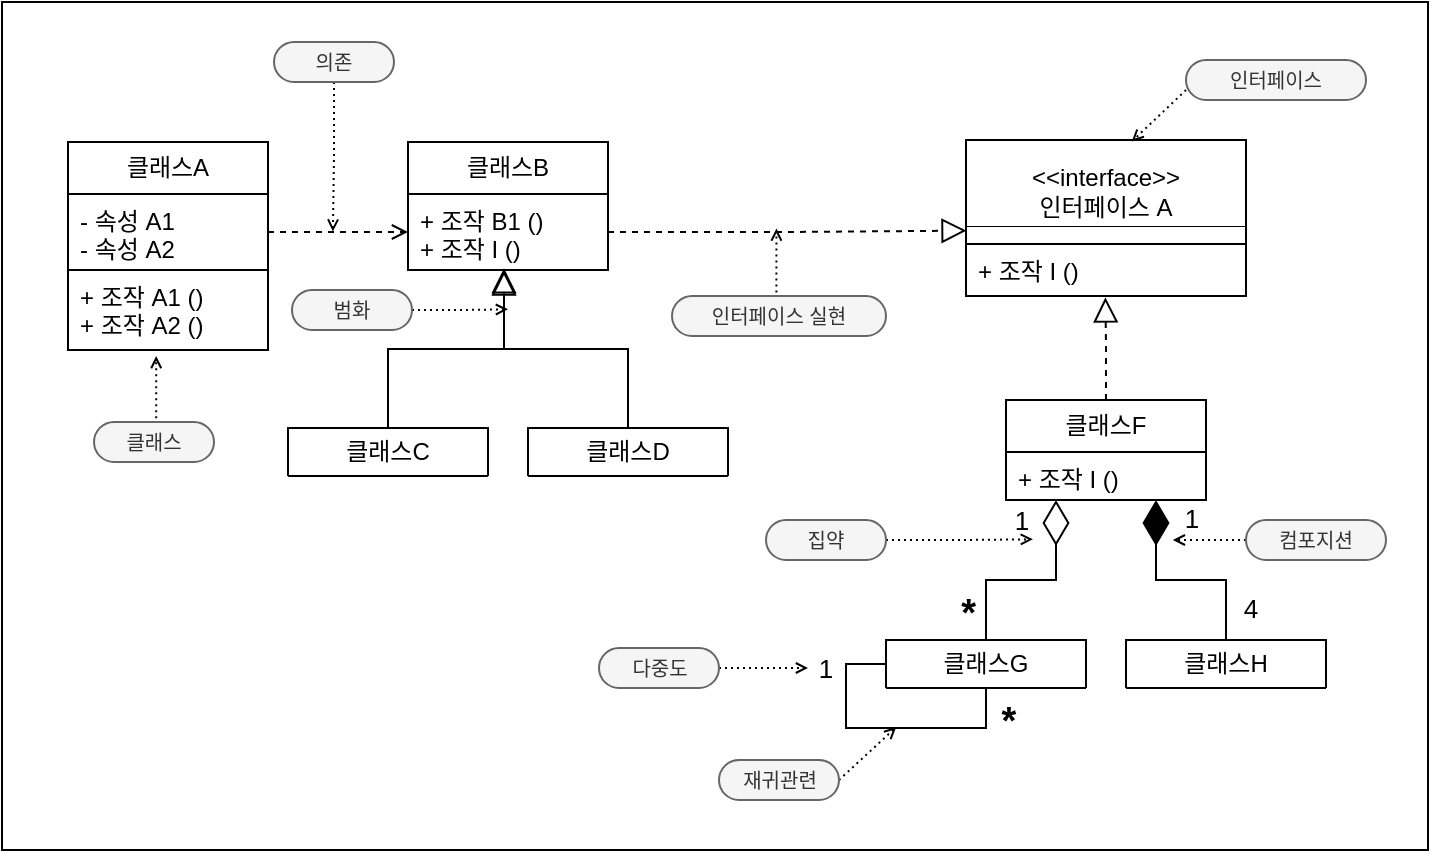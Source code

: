 <mxfile version="21.3.5" type="github">
  <diagram id="C5RBs43oDa-KdzZeNtuy" name="Page-1">
    <mxGraphModel dx="1507" dy="563" grid="1" gridSize="10" guides="1" tooltips="1" connect="1" arrows="1" fold="1" page="1" pageScale="1" pageWidth="827" pageHeight="1169" math="0" shadow="0">
      <root>
        <mxCell id="WIyWlLk6GJQsqaUBKTNV-0" />
        <mxCell id="WIyWlLk6GJQsqaUBKTNV-1" parent="WIyWlLk6GJQsqaUBKTNV-0" />
        <mxCell id="-9mfFbaqVIp6HsgHIrBN-1" value="" style="rounded=0;whiteSpace=wrap;html=1;" vertex="1" parent="WIyWlLk6GJQsqaUBKTNV-1">
          <mxGeometry x="17" y="60" width="713" height="424" as="geometry" />
        </mxCell>
        <mxCell id="-9mfFbaqVIp6HsgHIrBN-14" value="클래스A" style="swimlane;fontStyle=0;childLayout=stackLayout;horizontal=1;startSize=26;fillColor=none;horizontalStack=0;resizeParent=1;resizeParentMax=0;resizeLast=0;collapsible=1;marginBottom=0;whiteSpace=wrap;html=1;" vertex="1" parent="WIyWlLk6GJQsqaUBKTNV-1">
          <mxGeometry x="50.0" y="130.0" width="100" height="104" as="geometry" />
        </mxCell>
        <mxCell id="-9mfFbaqVIp6HsgHIrBN-15" value="- 속성 A1&lt;br&gt;- 속성 A2" style="text;strokeColor=none;fillColor=none;align=left;verticalAlign=top;spacingLeft=4;spacingRight=4;overflow=hidden;rotatable=0;points=[[0,0.5],[1,0.5]];portConstraint=eastwest;whiteSpace=wrap;html=1;" vertex="1" parent="-9mfFbaqVIp6HsgHIrBN-14">
          <mxGeometry y="26" width="100" height="38" as="geometry" />
        </mxCell>
        <mxCell id="-9mfFbaqVIp6HsgHIrBN-16" value="+ 조작 A1 ()&lt;br&gt;+ 조작 A2 ()" style="text;strokeColor=default;fillColor=none;align=left;verticalAlign=top;spacingLeft=4;spacingRight=4;overflow=hidden;rotatable=0;points=[[0,0.5],[1,0.5]];portConstraint=eastwest;whiteSpace=wrap;html=1;" vertex="1" parent="-9mfFbaqVIp6HsgHIrBN-14">
          <mxGeometry y="64" width="100" height="40" as="geometry" />
        </mxCell>
        <mxCell id="-9mfFbaqVIp6HsgHIrBN-44" value="클래스B" style="swimlane;fontStyle=0;childLayout=stackLayout;horizontal=1;startSize=26;fillColor=none;horizontalStack=0;resizeParent=1;resizeParentMax=0;resizeLast=0;collapsible=1;marginBottom=0;whiteSpace=wrap;html=1;" vertex="1" parent="WIyWlLk6GJQsqaUBKTNV-1">
          <mxGeometry x="220" y="130.0" width="100" height="64" as="geometry" />
        </mxCell>
        <mxCell id="-9mfFbaqVIp6HsgHIrBN-45" value="+ 조작 B1 ()&lt;br&gt;+ 조작 I ()" style="text;strokeColor=none;fillColor=none;align=left;verticalAlign=top;spacingLeft=4;spacingRight=4;overflow=hidden;rotatable=0;points=[[0,0.5],[1,0.5]];portConstraint=eastwest;whiteSpace=wrap;html=1;" vertex="1" parent="-9mfFbaqVIp6HsgHIrBN-44">
          <mxGeometry y="26" width="100" height="38" as="geometry" />
        </mxCell>
        <mxCell id="-9mfFbaqVIp6HsgHIrBN-47" value="&amp;lt;&amp;lt;interface&amp;gt;&amp;gt;&lt;br&gt;인터페이스 A" style="swimlane;fontStyle=0;childLayout=stackLayout;horizontal=1;startSize=52;fillColor=none;horizontalStack=0;resizeParent=1;resizeParentMax=0;resizeLast=0;collapsible=1;marginBottom=0;whiteSpace=wrap;html=1;" vertex="1" parent="WIyWlLk6GJQsqaUBKTNV-1">
          <mxGeometry x="499" y="129" width="140" height="78" as="geometry" />
        </mxCell>
        <mxCell id="-9mfFbaqVIp6HsgHIrBN-51" value="+ 조작 I ()" style="text;strokeColor=default;fillColor=none;align=left;verticalAlign=top;spacingLeft=4;spacingRight=4;overflow=hidden;rotatable=0;points=[[0,0.5],[1,0.5]];portConstraint=eastwest;whiteSpace=wrap;html=1;" vertex="1" parent="-9mfFbaqVIp6HsgHIrBN-47">
          <mxGeometry y="52" width="140" height="26" as="geometry" />
        </mxCell>
        <mxCell id="-9mfFbaqVIp6HsgHIrBN-53" value="" style="endArrow=none;html=1;rounded=0;strokeWidth=0.5;" edge="1" parent="WIyWlLk6GJQsqaUBKTNV-1">
          <mxGeometry width="50" height="50" relative="1" as="geometry">
            <mxPoint x="499" y="172" as="sourcePoint" />
            <mxPoint x="639" y="172" as="targetPoint" />
          </mxGeometry>
        </mxCell>
        <mxCell id="-9mfFbaqVIp6HsgHIrBN-69" style="edgeStyle=orthogonalEdgeStyle;rounded=0;orthogonalLoop=1;jettySize=auto;html=1;exitX=0.5;exitY=0;exitDx=0;exitDy=0;entryX=0.498;entryY=1.026;entryDx=0;entryDy=0;entryPerimeter=0;dashed=1;endArrow=block;endFill=0;endSize=10;" edge="1" parent="WIyWlLk6GJQsqaUBKTNV-1" source="-9mfFbaqVIp6HsgHIrBN-54" target="-9mfFbaqVIp6HsgHIrBN-51">
          <mxGeometry relative="1" as="geometry" />
        </mxCell>
        <mxCell id="-9mfFbaqVIp6HsgHIrBN-54" value="클래스F" style="swimlane;fontStyle=0;childLayout=stackLayout;horizontal=1;startSize=26;fillColor=none;horizontalStack=0;resizeParent=1;resizeParentMax=0;resizeLast=0;collapsible=1;marginBottom=0;whiteSpace=wrap;html=1;" vertex="1" parent="WIyWlLk6GJQsqaUBKTNV-1">
          <mxGeometry x="519" y="259" width="100" height="50" as="geometry" />
        </mxCell>
        <mxCell id="-9mfFbaqVIp6HsgHIrBN-55" value="+ 조작 I ()" style="text;strokeColor=none;fillColor=none;align=left;verticalAlign=top;spacingLeft=4;spacingRight=4;overflow=hidden;rotatable=0;points=[[0,0.5],[1,0.5]];portConstraint=eastwest;whiteSpace=wrap;html=1;" vertex="1" parent="-9mfFbaqVIp6HsgHIrBN-54">
          <mxGeometry y="26" width="100" height="24" as="geometry" />
        </mxCell>
        <mxCell id="-9mfFbaqVIp6HsgHIrBN-70" style="edgeStyle=orthogonalEdgeStyle;rounded=0;orthogonalLoop=1;jettySize=auto;html=1;exitX=0.5;exitY=0;exitDx=0;exitDy=0;entryX=0.48;entryY=1.006;entryDx=0;entryDy=0;entryPerimeter=0;endArrow=block;endFill=0;endSize=10;" edge="1" parent="WIyWlLk6GJQsqaUBKTNV-1" source="-9mfFbaqVIp6HsgHIrBN-60" target="-9mfFbaqVIp6HsgHIrBN-45">
          <mxGeometry relative="1" as="geometry" />
        </mxCell>
        <mxCell id="-9mfFbaqVIp6HsgHIrBN-60" value="클래스C" style="swimlane;fontStyle=0;childLayout=stackLayout;horizontal=1;startSize=26;fillColor=none;horizontalStack=0;resizeParent=1;resizeParentMax=0;resizeLast=0;collapsible=1;marginBottom=0;whiteSpace=wrap;html=1;" vertex="1" parent="WIyWlLk6GJQsqaUBKTNV-1">
          <mxGeometry x="160" y="273" width="100" height="24" as="geometry" />
        </mxCell>
        <mxCell id="-9mfFbaqVIp6HsgHIrBN-71" style="edgeStyle=orthogonalEdgeStyle;rounded=0;orthogonalLoop=1;jettySize=auto;html=1;exitX=0.5;exitY=0;exitDx=0;exitDy=0;entryX=0.48;entryY=0.977;entryDx=0;entryDy=0;entryPerimeter=0;endArrow=block;endFill=0;endSize=10;" edge="1" parent="WIyWlLk6GJQsqaUBKTNV-1" source="-9mfFbaqVIp6HsgHIrBN-62" target="-9mfFbaqVIp6HsgHIrBN-45">
          <mxGeometry relative="1" as="geometry" />
        </mxCell>
        <mxCell id="-9mfFbaqVIp6HsgHIrBN-62" value="클래스D" style="swimlane;fontStyle=0;childLayout=stackLayout;horizontal=1;startSize=26;fillColor=none;horizontalStack=0;resizeParent=1;resizeParentMax=0;resizeLast=0;collapsible=1;marginBottom=0;whiteSpace=wrap;html=1;" vertex="1" parent="WIyWlLk6GJQsqaUBKTNV-1">
          <mxGeometry x="280" y="273" width="100" height="24" as="geometry" />
        </mxCell>
        <mxCell id="-9mfFbaqVIp6HsgHIrBN-72" value="&lt;b style=&quot;border-color: var(--border-color);&quot;&gt;&lt;font style=&quot;border-color: var(--border-color); font-size: 19px;&quot;&gt;*&lt;/font&gt;&lt;/b&gt;" style="edgeStyle=orthogonalEdgeStyle;rounded=0;orthogonalLoop=1;jettySize=auto;html=1;exitX=0.5;exitY=0;exitDx=0;exitDy=0;entryX=0.25;entryY=1;entryDx=0;entryDy=0;endArrow=diamondThin;endFill=0;endSize=20;startSize=1;labelPosition=left;verticalLabelPosition=bottom;align=right;verticalAlign=top;" edge="1" parent="WIyWlLk6GJQsqaUBKTNV-1" source="-9mfFbaqVIp6HsgHIrBN-63" target="-9mfFbaqVIp6HsgHIrBN-54">
          <mxGeometry x="-0.429" y="4" relative="1" as="geometry">
            <mxPoint x="-4" y="3" as="offset" />
          </mxGeometry>
        </mxCell>
        <mxCell id="-9mfFbaqVIp6HsgHIrBN-63" value="클래스G" style="swimlane;fontStyle=0;childLayout=stackLayout;horizontal=1;startSize=26;fillColor=none;horizontalStack=0;resizeParent=1;resizeParentMax=0;resizeLast=0;collapsible=1;marginBottom=0;whiteSpace=wrap;html=1;" vertex="1" parent="WIyWlLk6GJQsqaUBKTNV-1">
          <mxGeometry x="459" y="379" width="100" height="24" as="geometry" />
        </mxCell>
        <mxCell id="-9mfFbaqVIp6HsgHIrBN-73" value="4" style="edgeStyle=orthogonalEdgeStyle;rounded=0;orthogonalLoop=1;jettySize=auto;html=1;exitX=0.5;exitY=0;exitDx=0;exitDy=0;entryX=0.75;entryY=1;entryDx=0;entryDy=0;endArrow=diamondThin;endFill=1;endSize=20;startSize=27;fontSize=13;fontStyle=0" edge="1" parent="WIyWlLk6GJQsqaUBKTNV-1" source="-9mfFbaqVIp6HsgHIrBN-64" target="-9mfFbaqVIp6HsgHIrBN-54">
          <mxGeometry x="-0.695" y="-12" relative="1" as="geometry">
            <mxPoint as="offset" />
          </mxGeometry>
        </mxCell>
        <mxCell id="-9mfFbaqVIp6HsgHIrBN-64" value="클래스H" style="swimlane;fontStyle=0;childLayout=stackLayout;horizontal=1;startSize=26;fillColor=none;horizontalStack=0;resizeParent=1;resizeParentMax=0;resizeLast=0;collapsible=1;marginBottom=0;whiteSpace=wrap;html=1;" vertex="1" parent="WIyWlLk6GJQsqaUBKTNV-1">
          <mxGeometry x="579" y="379" width="100" height="24" as="geometry" />
        </mxCell>
        <mxCell id="-9mfFbaqVIp6HsgHIrBN-65" style="edgeStyle=orthogonalEdgeStyle;rounded=0;orthogonalLoop=1;jettySize=auto;html=1;exitX=1;exitY=0.5;exitDx=0;exitDy=0;entryX=0;entryY=0.5;entryDx=0;entryDy=0;dashed=1;endArrow=open;endFill=0;" edge="1" parent="WIyWlLk6GJQsqaUBKTNV-1" source="-9mfFbaqVIp6HsgHIrBN-15" target="-9mfFbaqVIp6HsgHIrBN-45">
          <mxGeometry relative="1" as="geometry" />
        </mxCell>
        <mxCell id="-9mfFbaqVIp6HsgHIrBN-66" style="edgeStyle=orthogonalEdgeStyle;rounded=0;orthogonalLoop=1;jettySize=auto;html=1;exitX=1;exitY=0.5;exitDx=0;exitDy=0;entryX=0.002;entryY=0.581;entryDx=0;entryDy=0;entryPerimeter=0;dashed=1;endArrow=block;endFill=0;endSize=10;" edge="1" parent="WIyWlLk6GJQsqaUBKTNV-1" source="-9mfFbaqVIp6HsgHIrBN-45" target="-9mfFbaqVIp6HsgHIrBN-47">
          <mxGeometry relative="1" as="geometry" />
        </mxCell>
        <mxCell id="-9mfFbaqVIp6HsgHIrBN-75" style="edgeStyle=orthogonalEdgeStyle;rounded=0;orthogonalLoop=1;jettySize=auto;html=1;exitX=0.5;exitY=1;exitDx=0;exitDy=0;endArrow=open;endFill=0;dashed=1;dashPattern=1 2;endSize=4;" edge="1" parent="WIyWlLk6GJQsqaUBKTNV-1" source="-9mfFbaqVIp6HsgHIrBN-74">
          <mxGeometry relative="1" as="geometry">
            <mxPoint x="182.444" y="174.778" as="targetPoint" />
          </mxGeometry>
        </mxCell>
        <mxCell id="-9mfFbaqVIp6HsgHIrBN-74" value="의존" style="rounded=1;whiteSpace=wrap;html=1;arcSize=50;fillColor=#f5f5f5;fontColor=#333333;strokeColor=#666666;fontSize=10;" vertex="1" parent="WIyWlLk6GJQsqaUBKTNV-1">
          <mxGeometry x="153" y="80" width="60" height="20" as="geometry" />
        </mxCell>
        <mxCell id="-9mfFbaqVIp6HsgHIrBN-85" style="edgeStyle=orthogonalEdgeStyle;rounded=0;orthogonalLoop=1;jettySize=auto;html=1;exitX=0.5;exitY=0;exitDx=0;exitDy=0;entryX=0.441;entryY=1.075;entryDx=0;entryDy=0;entryPerimeter=0;endArrow=open;endFill=0;dashed=1;dashPattern=1 2;endSize=4;" edge="1" parent="WIyWlLk6GJQsqaUBKTNV-1" source="-9mfFbaqVIp6HsgHIrBN-76" target="-9mfFbaqVIp6HsgHIrBN-16">
          <mxGeometry relative="1" as="geometry" />
        </mxCell>
        <mxCell id="-9mfFbaqVIp6HsgHIrBN-76" value="클래스" style="rounded=1;whiteSpace=wrap;html=1;arcSize=50;fillColor=#f5f5f5;fontColor=#333333;strokeColor=#666666;fontSize=10;" vertex="1" parent="WIyWlLk6GJQsqaUBKTNV-1">
          <mxGeometry x="63" y="270" width="60" height="20" as="geometry" />
        </mxCell>
        <mxCell id="-9mfFbaqVIp6HsgHIrBN-87" style="edgeStyle=orthogonalEdgeStyle;rounded=0;orthogonalLoop=1;jettySize=auto;html=1;exitX=1;exitY=0.5;exitDx=0;exitDy=0;endArrow=open;endFill=0;dashed=1;dashPattern=1 2;endSize=4;" edge="1" parent="WIyWlLk6GJQsqaUBKTNV-1" source="-9mfFbaqVIp6HsgHIrBN-77">
          <mxGeometry relative="1" as="geometry">
            <mxPoint x="270.0" y="213.667" as="targetPoint" />
          </mxGeometry>
        </mxCell>
        <mxCell id="-9mfFbaqVIp6HsgHIrBN-77" value="범화" style="rounded=1;whiteSpace=wrap;html=1;arcSize=50;fillColor=#f5f5f5;fontColor=#333333;strokeColor=#666666;fontSize=10;" vertex="1" parent="WIyWlLk6GJQsqaUBKTNV-1">
          <mxGeometry x="162" y="204" width="60" height="20" as="geometry" />
        </mxCell>
        <mxCell id="-9mfFbaqVIp6HsgHIrBN-88" style="edgeStyle=orthogonalEdgeStyle;rounded=0;orthogonalLoop=1;jettySize=auto;html=1;exitX=0.5;exitY=0;exitDx=0;exitDy=0;endArrow=open;endFill=0;dashed=1;dashPattern=1 2;endSize=4;" edge="1" parent="WIyWlLk6GJQsqaUBKTNV-1" source="-9mfFbaqVIp6HsgHIrBN-78">
          <mxGeometry relative="1" as="geometry">
            <mxPoint x="404.222" y="173.222" as="targetPoint" />
          </mxGeometry>
        </mxCell>
        <mxCell id="-9mfFbaqVIp6HsgHIrBN-78" value="인터페이스 실현" style="rounded=1;whiteSpace=wrap;html=1;arcSize=50;fillColor=#f5f5f5;fontColor=#333333;strokeColor=#666666;fontSize=10;" vertex="1" parent="WIyWlLk6GJQsqaUBKTNV-1">
          <mxGeometry x="352" y="207" width="107" height="20" as="geometry" />
        </mxCell>
        <mxCell id="-9mfFbaqVIp6HsgHIrBN-92" style="edgeStyle=orthogonalEdgeStyle;rounded=0;orthogonalLoop=1;jettySize=auto;html=1;exitX=1;exitY=0.5;exitDx=0;exitDy=0;endArrow=open;endFill=0;dashed=1;dashPattern=1 2;endSize=4;" edge="1" parent="WIyWlLk6GJQsqaUBKTNV-1" source="-9mfFbaqVIp6HsgHIrBN-79">
          <mxGeometry relative="1" as="geometry">
            <mxPoint x="532.444" y="328.667" as="targetPoint" />
          </mxGeometry>
        </mxCell>
        <mxCell id="-9mfFbaqVIp6HsgHIrBN-79" value="집약" style="rounded=1;whiteSpace=wrap;html=1;arcSize=50;fillColor=#f5f5f5;fontColor=#333333;strokeColor=#666666;fontSize=10;" vertex="1" parent="WIyWlLk6GJQsqaUBKTNV-1">
          <mxGeometry x="399" y="319" width="60" height="20" as="geometry" />
        </mxCell>
        <mxCell id="-9mfFbaqVIp6HsgHIrBN-93" style="edgeStyle=orthogonalEdgeStyle;rounded=0;orthogonalLoop=1;jettySize=auto;html=1;exitX=0;exitY=0.5;exitDx=0;exitDy=0;endArrow=open;endFill=0;dashed=1;dashPattern=1 2;endSize=4;" edge="1" parent="WIyWlLk6GJQsqaUBKTNV-1" source="-9mfFbaqVIp6HsgHIrBN-80">
          <mxGeometry relative="1" as="geometry">
            <mxPoint x="602.444" y="328.111" as="targetPoint" />
          </mxGeometry>
        </mxCell>
        <mxCell id="-9mfFbaqVIp6HsgHIrBN-80" value="컴포지션" style="rounded=1;whiteSpace=wrap;html=1;arcSize=50;fillColor=#f5f5f5;fontColor=#333333;strokeColor=#666666;fontSize=10;" vertex="1" parent="WIyWlLk6GJQsqaUBKTNV-1">
          <mxGeometry x="639" y="319" width="70" height="20" as="geometry" />
        </mxCell>
        <mxCell id="-9mfFbaqVIp6HsgHIrBN-89" style="rounded=0;orthogonalLoop=1;jettySize=auto;html=1;exitX=0;exitY=0.75;exitDx=0;exitDy=0;entryX=0.592;entryY=0.01;entryDx=0;entryDy=0;entryPerimeter=0;endArrow=open;endFill=0;dashed=1;dashPattern=1 2;endSize=4;" edge="1" parent="WIyWlLk6GJQsqaUBKTNV-1" source="-9mfFbaqVIp6HsgHIrBN-81" target="-9mfFbaqVIp6HsgHIrBN-47">
          <mxGeometry relative="1" as="geometry" />
        </mxCell>
        <mxCell id="-9mfFbaqVIp6HsgHIrBN-81" value="인터페이스&lt;br style=&quot;font-size: 10px;&quot;&gt;" style="rounded=1;whiteSpace=wrap;html=1;arcSize=50;fillColor=#f5f5f5;fontColor=#333333;strokeColor=#666666;fontSize=10;" vertex="1" parent="WIyWlLk6GJQsqaUBKTNV-1">
          <mxGeometry x="609" y="89" width="90" height="20" as="geometry" />
        </mxCell>
        <mxCell id="-9mfFbaqVIp6HsgHIrBN-82" value="*" style="edgeStyle=orthogonalEdgeStyle;rounded=0;orthogonalLoop=1;jettySize=auto;html=1;exitX=0;exitY=0.5;exitDx=0;exitDy=0;entryX=0.5;entryY=1;entryDx=0;entryDy=0;endArrow=none;endFill=0;fontSize=19;fontStyle=1" edge="1" parent="WIyWlLk6GJQsqaUBKTNV-1" source="-9mfFbaqVIp6HsgHIrBN-63" target="-9mfFbaqVIp6HsgHIrBN-63">
          <mxGeometry x="0.761" y="-11" relative="1" as="geometry">
            <mxPoint as="offset" />
          </mxGeometry>
        </mxCell>
        <mxCell id="-9mfFbaqVIp6HsgHIrBN-91" style="edgeStyle=orthogonalEdgeStyle;rounded=0;orthogonalLoop=1;jettySize=auto;html=1;exitX=1;exitY=0.5;exitDx=0;exitDy=0;endArrow=open;endFill=0;dashed=1;dashPattern=1 2;endSize=4;" edge="1" parent="WIyWlLk6GJQsqaUBKTNV-1" source="-9mfFbaqVIp6HsgHIrBN-83">
          <mxGeometry relative="1" as="geometry">
            <mxPoint x="420" y="393" as="targetPoint" />
          </mxGeometry>
        </mxCell>
        <mxCell id="-9mfFbaqVIp6HsgHIrBN-83" value="다중도" style="rounded=1;whiteSpace=wrap;html=1;arcSize=50;fillColor=#f5f5f5;fontColor=#333333;strokeColor=#666666;fontSize=10;" vertex="1" parent="WIyWlLk6GJQsqaUBKTNV-1">
          <mxGeometry x="315.5" y="383" width="60" height="20" as="geometry" />
        </mxCell>
        <mxCell id="-9mfFbaqVIp6HsgHIrBN-90" style="rounded=0;orthogonalLoop=1;jettySize=auto;html=1;exitX=1;exitY=0.5;exitDx=0;exitDy=0;endArrow=open;endFill=0;dashed=1;dashPattern=1 2;endSize=4;" edge="1" parent="WIyWlLk6GJQsqaUBKTNV-1" source="-9mfFbaqVIp6HsgHIrBN-84">
          <mxGeometry relative="1" as="geometry">
            <mxPoint x="464.111" y="422.556" as="targetPoint" />
          </mxGeometry>
        </mxCell>
        <mxCell id="-9mfFbaqVIp6HsgHIrBN-84" value="재귀관련" style="rounded=1;whiteSpace=wrap;html=1;arcSize=50;fillColor=#f5f5f5;fontColor=#333333;strokeColor=#666666;fontSize=10;" vertex="1" parent="WIyWlLk6GJQsqaUBKTNV-1">
          <mxGeometry x="375.5" y="439" width="60" height="20" as="geometry" />
        </mxCell>
        <mxCell id="-9mfFbaqVIp6HsgHIrBN-96" value="1" style="text;html=1;strokeColor=none;fillColor=none;align=center;verticalAlign=middle;whiteSpace=wrap;rounded=0;fontSize=13;" vertex="1" parent="WIyWlLk6GJQsqaUBKTNV-1">
          <mxGeometry x="399" y="378" width="60" height="30" as="geometry" />
        </mxCell>
        <mxCell id="-9mfFbaqVIp6HsgHIrBN-97" value="1" style="text;html=1;strokeColor=none;fillColor=none;align=center;verticalAlign=middle;whiteSpace=wrap;rounded=0;fontSize=13;" vertex="1" parent="WIyWlLk6GJQsqaUBKTNV-1">
          <mxGeometry x="497" y="304" width="60" height="30" as="geometry" />
        </mxCell>
        <mxCell id="-9mfFbaqVIp6HsgHIrBN-98" value="1" style="text;html=1;strokeColor=none;fillColor=none;align=center;verticalAlign=middle;whiteSpace=wrap;rounded=0;fontSize=13;" vertex="1" parent="WIyWlLk6GJQsqaUBKTNV-1">
          <mxGeometry x="582" y="303" width="60" height="30" as="geometry" />
        </mxCell>
      </root>
    </mxGraphModel>
  </diagram>
</mxfile>
